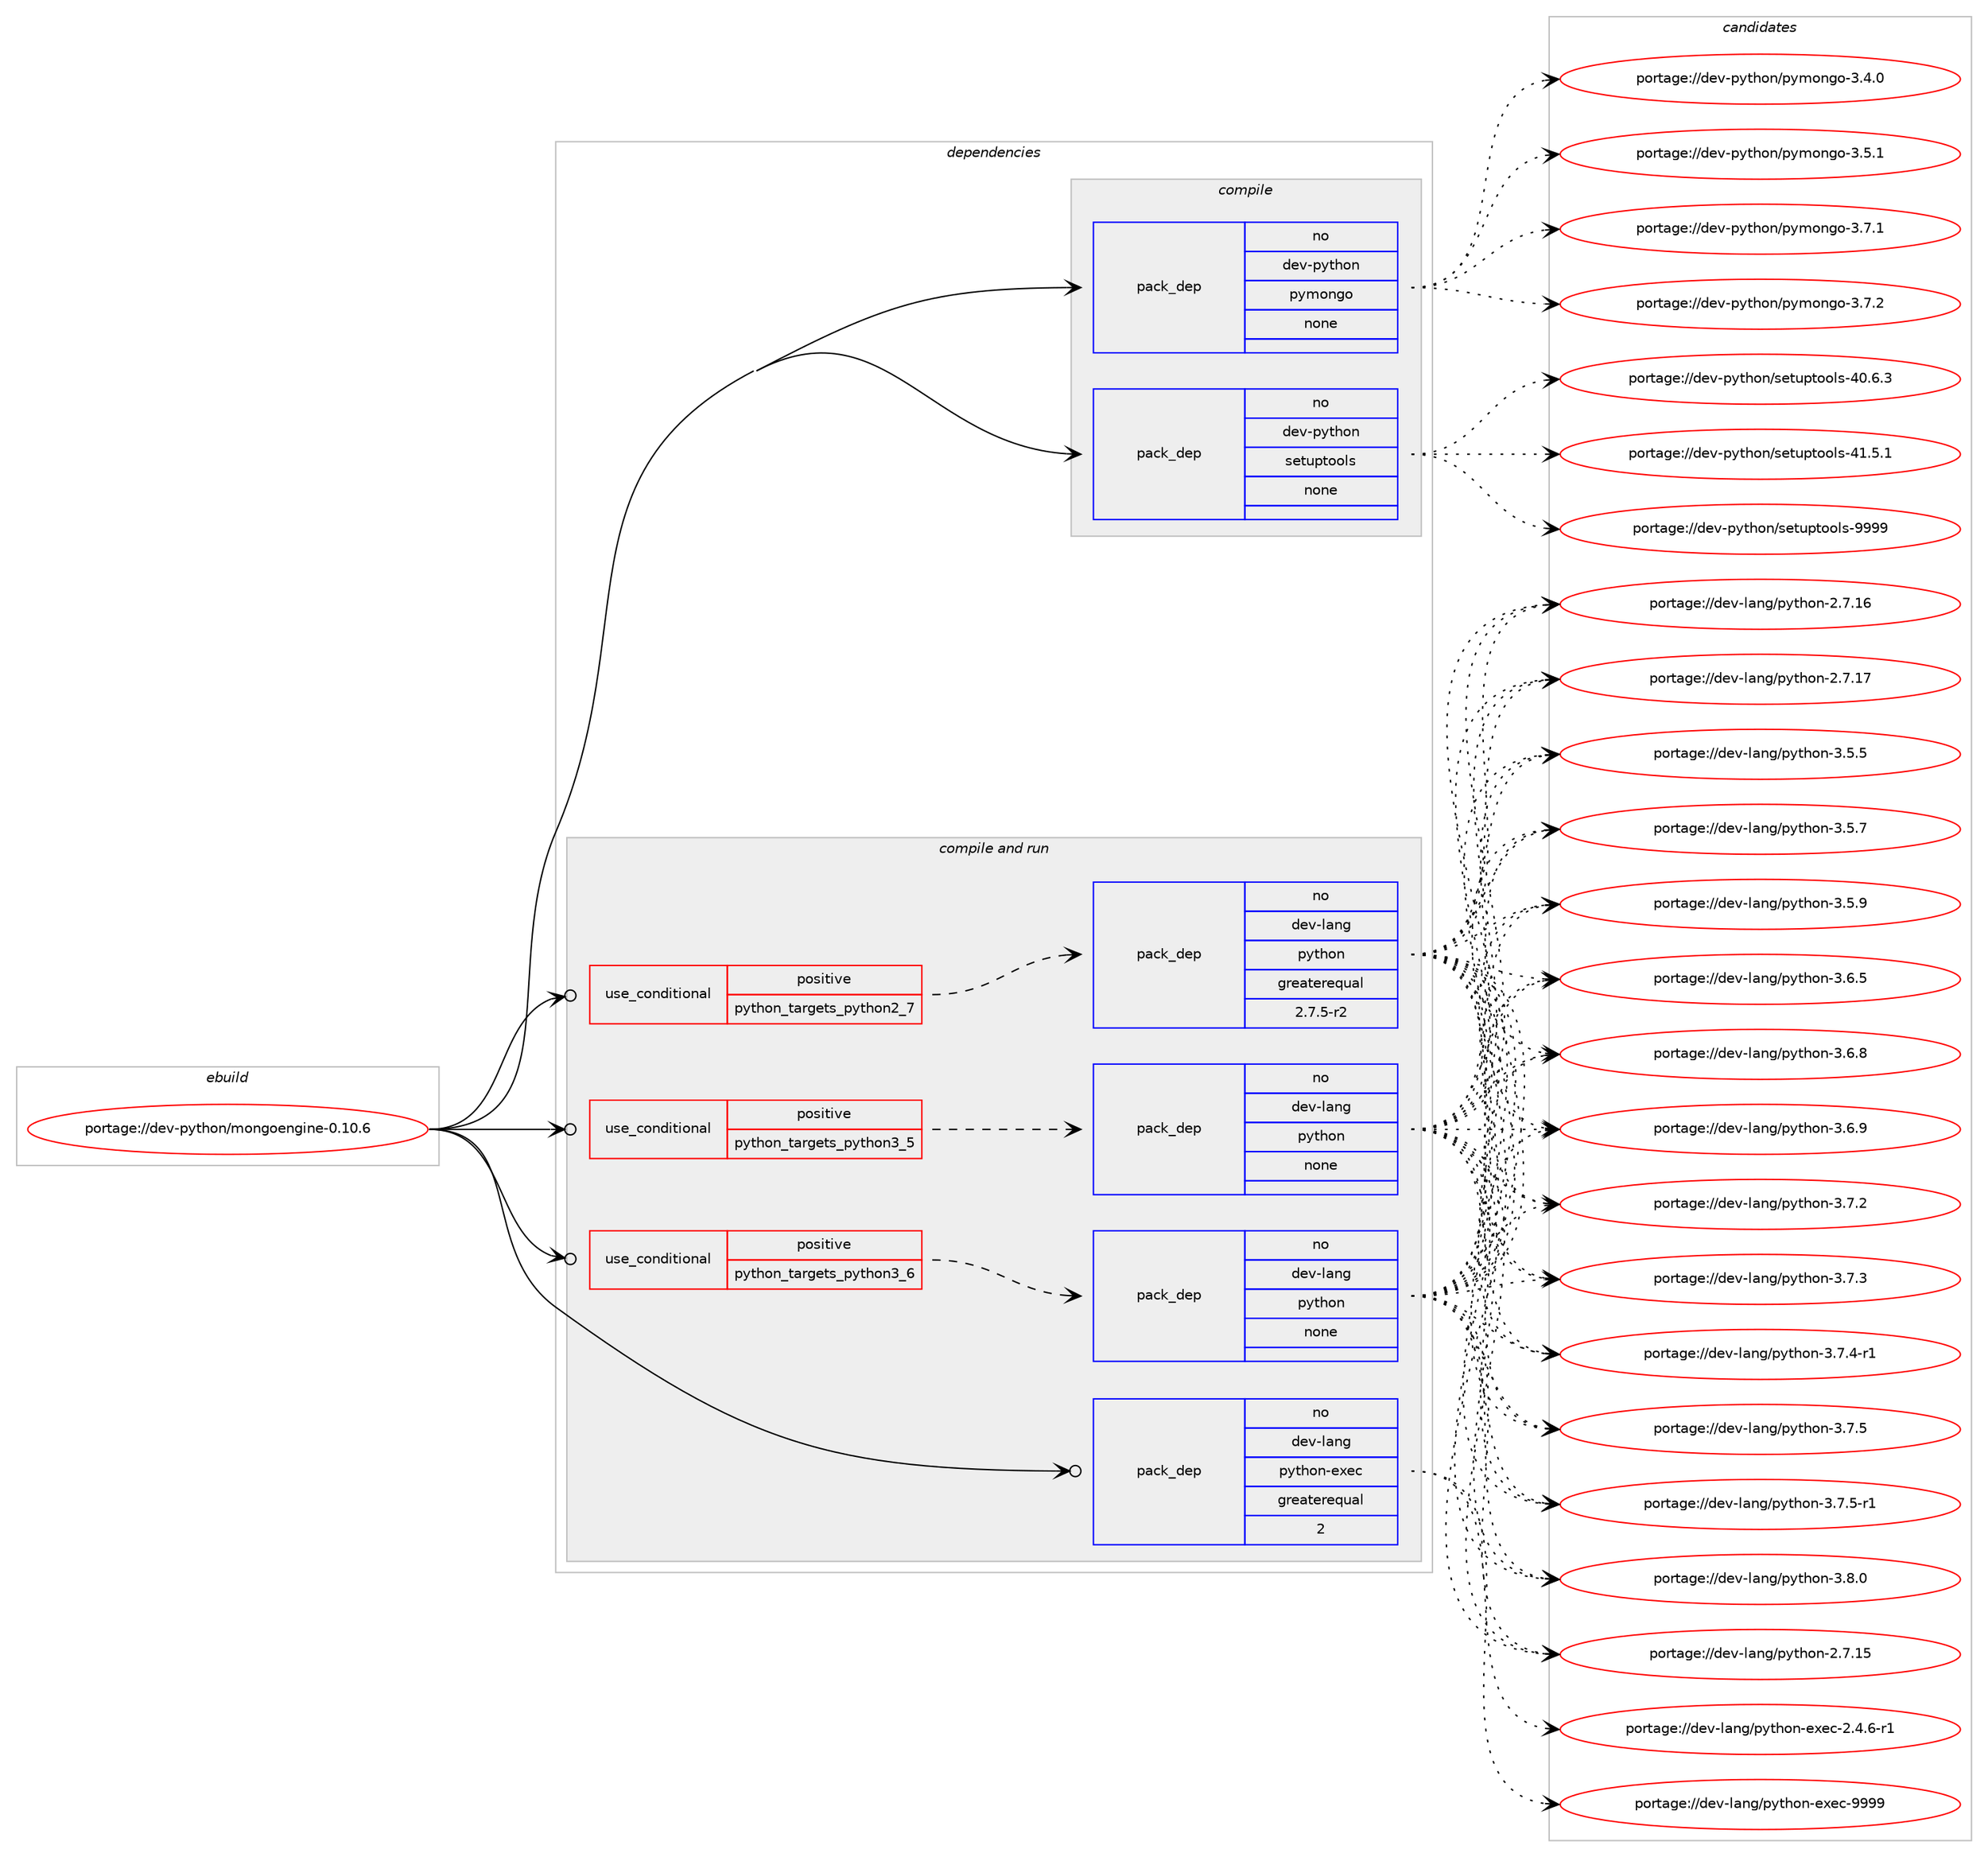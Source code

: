 digraph prolog {

# *************
# Graph options
# *************

newrank=true;
concentrate=true;
compound=true;
graph [rankdir=LR,fontname=Helvetica,fontsize=10,ranksep=1.5];#, ranksep=2.5, nodesep=0.2];
edge  [arrowhead=vee];
node  [fontname=Helvetica,fontsize=10];

# **********
# The ebuild
# **********

subgraph cluster_leftcol {
color=gray;
rank=same;
label=<<i>ebuild</i>>;
id [label="portage://dev-python/mongoengine-0.10.6", color=red, width=4, href="../dev-python/mongoengine-0.10.6.svg"];
}

# ****************
# The dependencies
# ****************

subgraph cluster_midcol {
color=gray;
label=<<i>dependencies</i>>;
subgraph cluster_compile {
fillcolor="#eeeeee";
style=filled;
label=<<i>compile</i>>;
subgraph pack114556 {
dependency149761 [label=<<TABLE BORDER="0" CELLBORDER="1" CELLSPACING="0" CELLPADDING="4" WIDTH="220"><TR><TD ROWSPAN="6" CELLPADDING="30">pack_dep</TD></TR><TR><TD WIDTH="110">no</TD></TR><TR><TD>dev-python</TD></TR><TR><TD>pymongo</TD></TR><TR><TD>none</TD></TR><TR><TD></TD></TR></TABLE>>, shape=none, color=blue];
}
id:e -> dependency149761:w [weight=20,style="solid",arrowhead="vee"];
subgraph pack114557 {
dependency149762 [label=<<TABLE BORDER="0" CELLBORDER="1" CELLSPACING="0" CELLPADDING="4" WIDTH="220"><TR><TD ROWSPAN="6" CELLPADDING="30">pack_dep</TD></TR><TR><TD WIDTH="110">no</TD></TR><TR><TD>dev-python</TD></TR><TR><TD>setuptools</TD></TR><TR><TD>none</TD></TR><TR><TD></TD></TR></TABLE>>, shape=none, color=blue];
}
id:e -> dependency149762:w [weight=20,style="solid",arrowhead="vee"];
}
subgraph cluster_compileandrun {
fillcolor="#eeeeee";
style=filled;
label=<<i>compile and run</i>>;
subgraph cond31879 {
dependency149763 [label=<<TABLE BORDER="0" CELLBORDER="1" CELLSPACING="0" CELLPADDING="4"><TR><TD ROWSPAN="3" CELLPADDING="10">use_conditional</TD></TR><TR><TD>positive</TD></TR><TR><TD>python_targets_python2_7</TD></TR></TABLE>>, shape=none, color=red];
subgraph pack114558 {
dependency149764 [label=<<TABLE BORDER="0" CELLBORDER="1" CELLSPACING="0" CELLPADDING="4" WIDTH="220"><TR><TD ROWSPAN="6" CELLPADDING="30">pack_dep</TD></TR><TR><TD WIDTH="110">no</TD></TR><TR><TD>dev-lang</TD></TR><TR><TD>python</TD></TR><TR><TD>greaterequal</TD></TR><TR><TD>2.7.5-r2</TD></TR></TABLE>>, shape=none, color=blue];
}
dependency149763:e -> dependency149764:w [weight=20,style="dashed",arrowhead="vee"];
}
id:e -> dependency149763:w [weight=20,style="solid",arrowhead="odotvee"];
subgraph cond31880 {
dependency149765 [label=<<TABLE BORDER="0" CELLBORDER="1" CELLSPACING="0" CELLPADDING="4"><TR><TD ROWSPAN="3" CELLPADDING="10">use_conditional</TD></TR><TR><TD>positive</TD></TR><TR><TD>python_targets_python3_5</TD></TR></TABLE>>, shape=none, color=red];
subgraph pack114559 {
dependency149766 [label=<<TABLE BORDER="0" CELLBORDER="1" CELLSPACING="0" CELLPADDING="4" WIDTH="220"><TR><TD ROWSPAN="6" CELLPADDING="30">pack_dep</TD></TR><TR><TD WIDTH="110">no</TD></TR><TR><TD>dev-lang</TD></TR><TR><TD>python</TD></TR><TR><TD>none</TD></TR><TR><TD></TD></TR></TABLE>>, shape=none, color=blue];
}
dependency149765:e -> dependency149766:w [weight=20,style="dashed",arrowhead="vee"];
}
id:e -> dependency149765:w [weight=20,style="solid",arrowhead="odotvee"];
subgraph cond31881 {
dependency149767 [label=<<TABLE BORDER="0" CELLBORDER="1" CELLSPACING="0" CELLPADDING="4"><TR><TD ROWSPAN="3" CELLPADDING="10">use_conditional</TD></TR><TR><TD>positive</TD></TR><TR><TD>python_targets_python3_6</TD></TR></TABLE>>, shape=none, color=red];
subgraph pack114560 {
dependency149768 [label=<<TABLE BORDER="0" CELLBORDER="1" CELLSPACING="0" CELLPADDING="4" WIDTH="220"><TR><TD ROWSPAN="6" CELLPADDING="30">pack_dep</TD></TR><TR><TD WIDTH="110">no</TD></TR><TR><TD>dev-lang</TD></TR><TR><TD>python</TD></TR><TR><TD>none</TD></TR><TR><TD></TD></TR></TABLE>>, shape=none, color=blue];
}
dependency149767:e -> dependency149768:w [weight=20,style="dashed",arrowhead="vee"];
}
id:e -> dependency149767:w [weight=20,style="solid",arrowhead="odotvee"];
subgraph pack114561 {
dependency149769 [label=<<TABLE BORDER="0" CELLBORDER="1" CELLSPACING="0" CELLPADDING="4" WIDTH="220"><TR><TD ROWSPAN="6" CELLPADDING="30">pack_dep</TD></TR><TR><TD WIDTH="110">no</TD></TR><TR><TD>dev-lang</TD></TR><TR><TD>python-exec</TD></TR><TR><TD>greaterequal</TD></TR><TR><TD>2</TD></TR></TABLE>>, shape=none, color=blue];
}
id:e -> dependency149769:w [weight=20,style="solid",arrowhead="odotvee"];
}
subgraph cluster_run {
fillcolor="#eeeeee";
style=filled;
label=<<i>run</i>>;
}
}

# **************
# The candidates
# **************

subgraph cluster_choices {
rank=same;
color=gray;
label=<<i>candidates</i>>;

subgraph choice114556 {
color=black;
nodesep=1;
choiceportage1001011184511212111610411111047112121109111110103111455146524648 [label="portage://dev-python/pymongo-3.4.0", color=red, width=4,href="../dev-python/pymongo-3.4.0.svg"];
choiceportage1001011184511212111610411111047112121109111110103111455146534649 [label="portage://dev-python/pymongo-3.5.1", color=red, width=4,href="../dev-python/pymongo-3.5.1.svg"];
choiceportage1001011184511212111610411111047112121109111110103111455146554649 [label="portage://dev-python/pymongo-3.7.1", color=red, width=4,href="../dev-python/pymongo-3.7.1.svg"];
choiceportage1001011184511212111610411111047112121109111110103111455146554650 [label="portage://dev-python/pymongo-3.7.2", color=red, width=4,href="../dev-python/pymongo-3.7.2.svg"];
dependency149761:e -> choiceportage1001011184511212111610411111047112121109111110103111455146524648:w [style=dotted,weight="100"];
dependency149761:e -> choiceportage1001011184511212111610411111047112121109111110103111455146534649:w [style=dotted,weight="100"];
dependency149761:e -> choiceportage1001011184511212111610411111047112121109111110103111455146554649:w [style=dotted,weight="100"];
dependency149761:e -> choiceportage1001011184511212111610411111047112121109111110103111455146554650:w [style=dotted,weight="100"];
}
subgraph choice114557 {
color=black;
nodesep=1;
choiceportage100101118451121211161041111104711510111611711211611111110811545524846544651 [label="portage://dev-python/setuptools-40.6.3", color=red, width=4,href="../dev-python/setuptools-40.6.3.svg"];
choiceportage100101118451121211161041111104711510111611711211611111110811545524946534649 [label="portage://dev-python/setuptools-41.5.1", color=red, width=4,href="../dev-python/setuptools-41.5.1.svg"];
choiceportage10010111845112121116104111110471151011161171121161111111081154557575757 [label="portage://dev-python/setuptools-9999", color=red, width=4,href="../dev-python/setuptools-9999.svg"];
dependency149762:e -> choiceportage100101118451121211161041111104711510111611711211611111110811545524846544651:w [style=dotted,weight="100"];
dependency149762:e -> choiceportage100101118451121211161041111104711510111611711211611111110811545524946534649:w [style=dotted,weight="100"];
dependency149762:e -> choiceportage10010111845112121116104111110471151011161171121161111111081154557575757:w [style=dotted,weight="100"];
}
subgraph choice114558 {
color=black;
nodesep=1;
choiceportage10010111845108971101034711212111610411111045504655464953 [label="portage://dev-lang/python-2.7.15", color=red, width=4,href="../dev-lang/python-2.7.15.svg"];
choiceportage10010111845108971101034711212111610411111045504655464954 [label="portage://dev-lang/python-2.7.16", color=red, width=4,href="../dev-lang/python-2.7.16.svg"];
choiceportage10010111845108971101034711212111610411111045504655464955 [label="portage://dev-lang/python-2.7.17", color=red, width=4,href="../dev-lang/python-2.7.17.svg"];
choiceportage100101118451089711010347112121116104111110455146534653 [label="portage://dev-lang/python-3.5.5", color=red, width=4,href="../dev-lang/python-3.5.5.svg"];
choiceportage100101118451089711010347112121116104111110455146534655 [label="portage://dev-lang/python-3.5.7", color=red, width=4,href="../dev-lang/python-3.5.7.svg"];
choiceportage100101118451089711010347112121116104111110455146534657 [label="portage://dev-lang/python-3.5.9", color=red, width=4,href="../dev-lang/python-3.5.9.svg"];
choiceportage100101118451089711010347112121116104111110455146544653 [label="portage://dev-lang/python-3.6.5", color=red, width=4,href="../dev-lang/python-3.6.5.svg"];
choiceportage100101118451089711010347112121116104111110455146544656 [label="portage://dev-lang/python-3.6.8", color=red, width=4,href="../dev-lang/python-3.6.8.svg"];
choiceportage100101118451089711010347112121116104111110455146544657 [label="portage://dev-lang/python-3.6.9", color=red, width=4,href="../dev-lang/python-3.6.9.svg"];
choiceportage100101118451089711010347112121116104111110455146554650 [label="portage://dev-lang/python-3.7.2", color=red, width=4,href="../dev-lang/python-3.7.2.svg"];
choiceportage100101118451089711010347112121116104111110455146554651 [label="portage://dev-lang/python-3.7.3", color=red, width=4,href="../dev-lang/python-3.7.3.svg"];
choiceportage1001011184510897110103471121211161041111104551465546524511449 [label="portage://dev-lang/python-3.7.4-r1", color=red, width=4,href="../dev-lang/python-3.7.4-r1.svg"];
choiceportage100101118451089711010347112121116104111110455146554653 [label="portage://dev-lang/python-3.7.5", color=red, width=4,href="../dev-lang/python-3.7.5.svg"];
choiceportage1001011184510897110103471121211161041111104551465546534511449 [label="portage://dev-lang/python-3.7.5-r1", color=red, width=4,href="../dev-lang/python-3.7.5-r1.svg"];
choiceportage100101118451089711010347112121116104111110455146564648 [label="portage://dev-lang/python-3.8.0", color=red, width=4,href="../dev-lang/python-3.8.0.svg"];
dependency149764:e -> choiceportage10010111845108971101034711212111610411111045504655464953:w [style=dotted,weight="100"];
dependency149764:e -> choiceportage10010111845108971101034711212111610411111045504655464954:w [style=dotted,weight="100"];
dependency149764:e -> choiceportage10010111845108971101034711212111610411111045504655464955:w [style=dotted,weight="100"];
dependency149764:e -> choiceportage100101118451089711010347112121116104111110455146534653:w [style=dotted,weight="100"];
dependency149764:e -> choiceportage100101118451089711010347112121116104111110455146534655:w [style=dotted,weight="100"];
dependency149764:e -> choiceportage100101118451089711010347112121116104111110455146534657:w [style=dotted,weight="100"];
dependency149764:e -> choiceportage100101118451089711010347112121116104111110455146544653:w [style=dotted,weight="100"];
dependency149764:e -> choiceportage100101118451089711010347112121116104111110455146544656:w [style=dotted,weight="100"];
dependency149764:e -> choiceportage100101118451089711010347112121116104111110455146544657:w [style=dotted,weight="100"];
dependency149764:e -> choiceportage100101118451089711010347112121116104111110455146554650:w [style=dotted,weight="100"];
dependency149764:e -> choiceportage100101118451089711010347112121116104111110455146554651:w [style=dotted,weight="100"];
dependency149764:e -> choiceportage1001011184510897110103471121211161041111104551465546524511449:w [style=dotted,weight="100"];
dependency149764:e -> choiceportage100101118451089711010347112121116104111110455146554653:w [style=dotted,weight="100"];
dependency149764:e -> choiceportage1001011184510897110103471121211161041111104551465546534511449:w [style=dotted,weight="100"];
dependency149764:e -> choiceportage100101118451089711010347112121116104111110455146564648:w [style=dotted,weight="100"];
}
subgraph choice114559 {
color=black;
nodesep=1;
choiceportage10010111845108971101034711212111610411111045504655464953 [label="portage://dev-lang/python-2.7.15", color=red, width=4,href="../dev-lang/python-2.7.15.svg"];
choiceportage10010111845108971101034711212111610411111045504655464954 [label="portage://dev-lang/python-2.7.16", color=red, width=4,href="../dev-lang/python-2.7.16.svg"];
choiceportage10010111845108971101034711212111610411111045504655464955 [label="portage://dev-lang/python-2.7.17", color=red, width=4,href="../dev-lang/python-2.7.17.svg"];
choiceportage100101118451089711010347112121116104111110455146534653 [label="portage://dev-lang/python-3.5.5", color=red, width=4,href="../dev-lang/python-3.5.5.svg"];
choiceportage100101118451089711010347112121116104111110455146534655 [label="portage://dev-lang/python-3.5.7", color=red, width=4,href="../dev-lang/python-3.5.7.svg"];
choiceportage100101118451089711010347112121116104111110455146534657 [label="portage://dev-lang/python-3.5.9", color=red, width=4,href="../dev-lang/python-3.5.9.svg"];
choiceportage100101118451089711010347112121116104111110455146544653 [label="portage://dev-lang/python-3.6.5", color=red, width=4,href="../dev-lang/python-3.6.5.svg"];
choiceportage100101118451089711010347112121116104111110455146544656 [label="portage://dev-lang/python-3.6.8", color=red, width=4,href="../dev-lang/python-3.6.8.svg"];
choiceportage100101118451089711010347112121116104111110455146544657 [label="portage://dev-lang/python-3.6.9", color=red, width=4,href="../dev-lang/python-3.6.9.svg"];
choiceportage100101118451089711010347112121116104111110455146554650 [label="portage://dev-lang/python-3.7.2", color=red, width=4,href="../dev-lang/python-3.7.2.svg"];
choiceportage100101118451089711010347112121116104111110455146554651 [label="portage://dev-lang/python-3.7.3", color=red, width=4,href="../dev-lang/python-3.7.3.svg"];
choiceportage1001011184510897110103471121211161041111104551465546524511449 [label="portage://dev-lang/python-3.7.4-r1", color=red, width=4,href="../dev-lang/python-3.7.4-r1.svg"];
choiceportage100101118451089711010347112121116104111110455146554653 [label="portage://dev-lang/python-3.7.5", color=red, width=4,href="../dev-lang/python-3.7.5.svg"];
choiceportage1001011184510897110103471121211161041111104551465546534511449 [label="portage://dev-lang/python-3.7.5-r1", color=red, width=4,href="../dev-lang/python-3.7.5-r1.svg"];
choiceportage100101118451089711010347112121116104111110455146564648 [label="portage://dev-lang/python-3.8.0", color=red, width=4,href="../dev-lang/python-3.8.0.svg"];
dependency149766:e -> choiceportage10010111845108971101034711212111610411111045504655464953:w [style=dotted,weight="100"];
dependency149766:e -> choiceportage10010111845108971101034711212111610411111045504655464954:w [style=dotted,weight="100"];
dependency149766:e -> choiceportage10010111845108971101034711212111610411111045504655464955:w [style=dotted,weight="100"];
dependency149766:e -> choiceportage100101118451089711010347112121116104111110455146534653:w [style=dotted,weight="100"];
dependency149766:e -> choiceportage100101118451089711010347112121116104111110455146534655:w [style=dotted,weight="100"];
dependency149766:e -> choiceportage100101118451089711010347112121116104111110455146534657:w [style=dotted,weight="100"];
dependency149766:e -> choiceportage100101118451089711010347112121116104111110455146544653:w [style=dotted,weight="100"];
dependency149766:e -> choiceportage100101118451089711010347112121116104111110455146544656:w [style=dotted,weight="100"];
dependency149766:e -> choiceportage100101118451089711010347112121116104111110455146544657:w [style=dotted,weight="100"];
dependency149766:e -> choiceportage100101118451089711010347112121116104111110455146554650:w [style=dotted,weight="100"];
dependency149766:e -> choiceportage100101118451089711010347112121116104111110455146554651:w [style=dotted,weight="100"];
dependency149766:e -> choiceportage1001011184510897110103471121211161041111104551465546524511449:w [style=dotted,weight="100"];
dependency149766:e -> choiceportage100101118451089711010347112121116104111110455146554653:w [style=dotted,weight="100"];
dependency149766:e -> choiceportage1001011184510897110103471121211161041111104551465546534511449:w [style=dotted,weight="100"];
dependency149766:e -> choiceportage100101118451089711010347112121116104111110455146564648:w [style=dotted,weight="100"];
}
subgraph choice114560 {
color=black;
nodesep=1;
choiceportage10010111845108971101034711212111610411111045504655464953 [label="portage://dev-lang/python-2.7.15", color=red, width=4,href="../dev-lang/python-2.7.15.svg"];
choiceportage10010111845108971101034711212111610411111045504655464954 [label="portage://dev-lang/python-2.7.16", color=red, width=4,href="../dev-lang/python-2.7.16.svg"];
choiceportage10010111845108971101034711212111610411111045504655464955 [label="portage://dev-lang/python-2.7.17", color=red, width=4,href="../dev-lang/python-2.7.17.svg"];
choiceportage100101118451089711010347112121116104111110455146534653 [label="portage://dev-lang/python-3.5.5", color=red, width=4,href="../dev-lang/python-3.5.5.svg"];
choiceportage100101118451089711010347112121116104111110455146534655 [label="portage://dev-lang/python-3.5.7", color=red, width=4,href="../dev-lang/python-3.5.7.svg"];
choiceportage100101118451089711010347112121116104111110455146534657 [label="portage://dev-lang/python-3.5.9", color=red, width=4,href="../dev-lang/python-3.5.9.svg"];
choiceportage100101118451089711010347112121116104111110455146544653 [label="portage://dev-lang/python-3.6.5", color=red, width=4,href="../dev-lang/python-3.6.5.svg"];
choiceportage100101118451089711010347112121116104111110455146544656 [label="portage://dev-lang/python-3.6.8", color=red, width=4,href="../dev-lang/python-3.6.8.svg"];
choiceportage100101118451089711010347112121116104111110455146544657 [label="portage://dev-lang/python-3.6.9", color=red, width=4,href="../dev-lang/python-3.6.9.svg"];
choiceportage100101118451089711010347112121116104111110455146554650 [label="portage://dev-lang/python-3.7.2", color=red, width=4,href="../dev-lang/python-3.7.2.svg"];
choiceportage100101118451089711010347112121116104111110455146554651 [label="portage://dev-lang/python-3.7.3", color=red, width=4,href="../dev-lang/python-3.7.3.svg"];
choiceportage1001011184510897110103471121211161041111104551465546524511449 [label="portage://dev-lang/python-3.7.4-r1", color=red, width=4,href="../dev-lang/python-3.7.4-r1.svg"];
choiceportage100101118451089711010347112121116104111110455146554653 [label="portage://dev-lang/python-3.7.5", color=red, width=4,href="../dev-lang/python-3.7.5.svg"];
choiceportage1001011184510897110103471121211161041111104551465546534511449 [label="portage://dev-lang/python-3.7.5-r1", color=red, width=4,href="../dev-lang/python-3.7.5-r1.svg"];
choiceportage100101118451089711010347112121116104111110455146564648 [label="portage://dev-lang/python-3.8.0", color=red, width=4,href="../dev-lang/python-3.8.0.svg"];
dependency149768:e -> choiceportage10010111845108971101034711212111610411111045504655464953:w [style=dotted,weight="100"];
dependency149768:e -> choiceportage10010111845108971101034711212111610411111045504655464954:w [style=dotted,weight="100"];
dependency149768:e -> choiceportage10010111845108971101034711212111610411111045504655464955:w [style=dotted,weight="100"];
dependency149768:e -> choiceportage100101118451089711010347112121116104111110455146534653:w [style=dotted,weight="100"];
dependency149768:e -> choiceportage100101118451089711010347112121116104111110455146534655:w [style=dotted,weight="100"];
dependency149768:e -> choiceportage100101118451089711010347112121116104111110455146534657:w [style=dotted,weight="100"];
dependency149768:e -> choiceportage100101118451089711010347112121116104111110455146544653:w [style=dotted,weight="100"];
dependency149768:e -> choiceportage100101118451089711010347112121116104111110455146544656:w [style=dotted,weight="100"];
dependency149768:e -> choiceportage100101118451089711010347112121116104111110455146544657:w [style=dotted,weight="100"];
dependency149768:e -> choiceportage100101118451089711010347112121116104111110455146554650:w [style=dotted,weight="100"];
dependency149768:e -> choiceportage100101118451089711010347112121116104111110455146554651:w [style=dotted,weight="100"];
dependency149768:e -> choiceportage1001011184510897110103471121211161041111104551465546524511449:w [style=dotted,weight="100"];
dependency149768:e -> choiceportage100101118451089711010347112121116104111110455146554653:w [style=dotted,weight="100"];
dependency149768:e -> choiceportage1001011184510897110103471121211161041111104551465546534511449:w [style=dotted,weight="100"];
dependency149768:e -> choiceportage100101118451089711010347112121116104111110455146564648:w [style=dotted,weight="100"];
}
subgraph choice114561 {
color=black;
nodesep=1;
choiceportage10010111845108971101034711212111610411111045101120101994550465246544511449 [label="portage://dev-lang/python-exec-2.4.6-r1", color=red, width=4,href="../dev-lang/python-exec-2.4.6-r1.svg"];
choiceportage10010111845108971101034711212111610411111045101120101994557575757 [label="portage://dev-lang/python-exec-9999", color=red, width=4,href="../dev-lang/python-exec-9999.svg"];
dependency149769:e -> choiceportage10010111845108971101034711212111610411111045101120101994550465246544511449:w [style=dotted,weight="100"];
dependency149769:e -> choiceportage10010111845108971101034711212111610411111045101120101994557575757:w [style=dotted,weight="100"];
}
}

}
